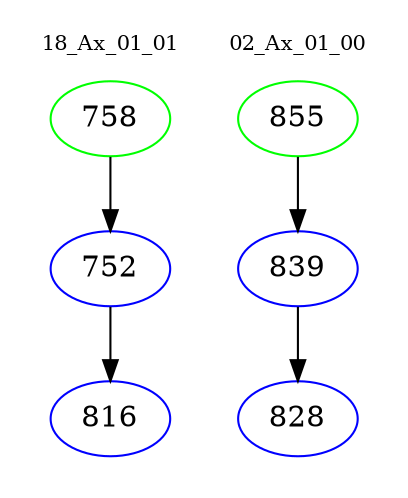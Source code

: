 digraph{
subgraph cluster_0 {
color = white
label = "18_Ax_01_01";
fontsize=10;
T0_758 [label="758", color="green"]
T0_758 -> T0_752 [color="black"]
T0_752 [label="752", color="blue"]
T0_752 -> T0_816 [color="black"]
T0_816 [label="816", color="blue"]
}
subgraph cluster_1 {
color = white
label = "02_Ax_01_00";
fontsize=10;
T1_855 [label="855", color="green"]
T1_855 -> T1_839 [color="black"]
T1_839 [label="839", color="blue"]
T1_839 -> T1_828 [color="black"]
T1_828 [label="828", color="blue"]
}
}
